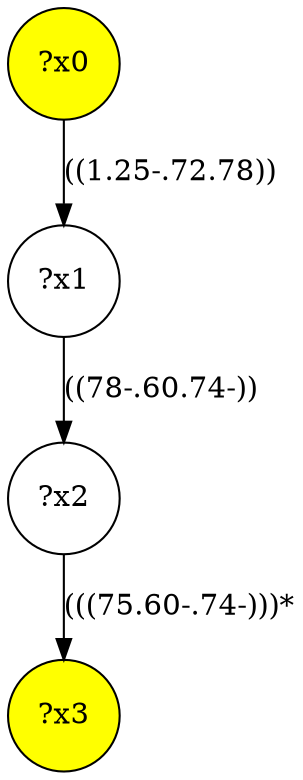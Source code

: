 digraph g {
	x0 [fillcolor="yellow", style="filled," shape=circle, label="?x0"];
	x3 [fillcolor="yellow", style="filled," shape=circle, label="?x3"];
	x1 [shape=circle, label="?x1"];
	x0 -> x1 [label="((1.25-.72.78))"];
	x2 [shape=circle, label="?x2"];
	x1 -> x2 [label="((78-.60.74-))"];
	x2 -> x3 [label="(((75.60-.74-)))*"];
}
